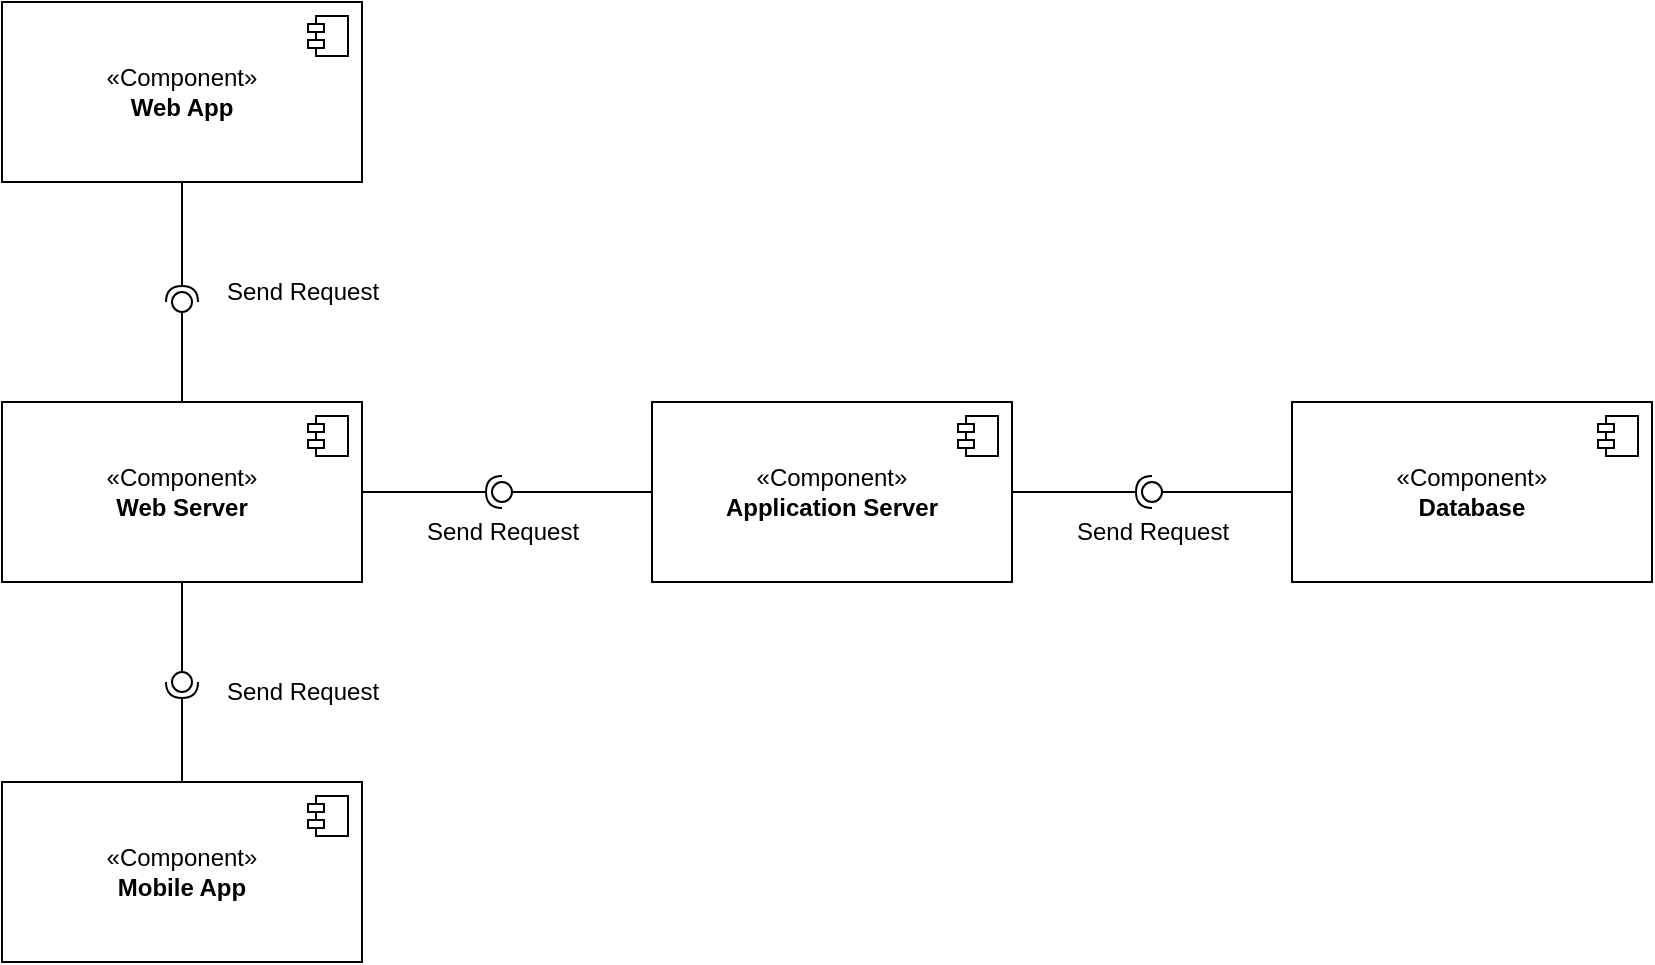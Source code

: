 <mxfile version="21.6.8" type="device">
  <diagram name="Page-1" id="5f0bae14-7c28-e335-631c-24af17079c00">
    <mxGraphModel dx="1639" dy="913" grid="1" gridSize="10" guides="1" tooltips="1" connect="1" arrows="1" fold="1" page="1" pageScale="1" pageWidth="1100" pageHeight="850" background="none" math="0" shadow="0">
      <root>
        <mxCell id="0" />
        <mxCell id="1" parent="0" />
        <mxCell id="ZLZzGSdw-Ar5hxi-TkYw-1" value="«Component»&lt;br&gt;&lt;b&gt;Web App&lt;/b&gt;" style="html=1;dropTarget=0;whiteSpace=wrap;" vertex="1" parent="1">
          <mxGeometry x="130" y="100" width="180" height="90" as="geometry" />
        </mxCell>
        <mxCell id="ZLZzGSdw-Ar5hxi-TkYw-2" value="" style="shape=module;jettyWidth=8;jettyHeight=4;" vertex="1" parent="ZLZzGSdw-Ar5hxi-TkYw-1">
          <mxGeometry x="1" width="20" height="20" relative="1" as="geometry">
            <mxPoint x="-27" y="7" as="offset" />
          </mxGeometry>
        </mxCell>
        <mxCell id="ZLZzGSdw-Ar5hxi-TkYw-3" value="«Component»&lt;br&gt;&lt;b&gt;Web Server&lt;/b&gt;" style="html=1;dropTarget=0;whiteSpace=wrap;" vertex="1" parent="1">
          <mxGeometry x="130" y="300" width="180" height="90" as="geometry" />
        </mxCell>
        <mxCell id="ZLZzGSdw-Ar5hxi-TkYw-4" value="" style="shape=module;jettyWidth=8;jettyHeight=4;" vertex="1" parent="ZLZzGSdw-Ar5hxi-TkYw-3">
          <mxGeometry x="1" width="20" height="20" relative="1" as="geometry">
            <mxPoint x="-27" y="7" as="offset" />
          </mxGeometry>
        </mxCell>
        <mxCell id="ZLZzGSdw-Ar5hxi-TkYw-5" value="«Component»&lt;br&gt;&lt;b&gt;Application Server&lt;/b&gt;" style="html=1;dropTarget=0;whiteSpace=wrap;" vertex="1" parent="1">
          <mxGeometry x="455" y="300" width="180" height="90" as="geometry" />
        </mxCell>
        <mxCell id="ZLZzGSdw-Ar5hxi-TkYw-6" value="" style="shape=module;jettyWidth=8;jettyHeight=4;" vertex="1" parent="ZLZzGSdw-Ar5hxi-TkYw-5">
          <mxGeometry x="1" width="20" height="20" relative="1" as="geometry">
            <mxPoint x="-27" y="7" as="offset" />
          </mxGeometry>
        </mxCell>
        <mxCell id="ZLZzGSdw-Ar5hxi-TkYw-7" value="«Component»&lt;br&gt;&lt;b&gt;Database&lt;/b&gt;" style="html=1;dropTarget=0;whiteSpace=wrap;" vertex="1" parent="1">
          <mxGeometry x="775" y="300" width="180" height="90" as="geometry" />
        </mxCell>
        <mxCell id="ZLZzGSdw-Ar5hxi-TkYw-8" value="" style="shape=module;jettyWidth=8;jettyHeight=4;" vertex="1" parent="ZLZzGSdw-Ar5hxi-TkYw-7">
          <mxGeometry x="1" width="20" height="20" relative="1" as="geometry">
            <mxPoint x="-27" y="7" as="offset" />
          </mxGeometry>
        </mxCell>
        <mxCell id="ZLZzGSdw-Ar5hxi-TkYw-9" value="«Component»&lt;br&gt;&lt;b&gt;Mobile App&lt;/b&gt;" style="html=1;dropTarget=0;whiteSpace=wrap;" vertex="1" parent="1">
          <mxGeometry x="130" y="490" width="180" height="90" as="geometry" />
        </mxCell>
        <mxCell id="ZLZzGSdw-Ar5hxi-TkYw-10" value="" style="shape=module;jettyWidth=8;jettyHeight=4;" vertex="1" parent="ZLZzGSdw-Ar5hxi-TkYw-9">
          <mxGeometry x="1" width="20" height="20" relative="1" as="geometry">
            <mxPoint x="-27" y="7" as="offset" />
          </mxGeometry>
        </mxCell>
        <mxCell id="ZLZzGSdw-Ar5hxi-TkYw-26" value="" style="rounded=0;orthogonalLoop=1;jettySize=auto;html=1;endArrow=halfCircle;endFill=0;endSize=6;strokeWidth=1;sketch=0;exitX=0.5;exitY=1;exitDx=0;exitDy=0;" edge="1" parent="1" source="ZLZzGSdw-Ar5hxi-TkYw-1">
          <mxGeometry relative="1" as="geometry">
            <mxPoint x="570" y="395" as="sourcePoint" />
            <mxPoint x="220" y="250" as="targetPoint" />
          </mxGeometry>
        </mxCell>
        <mxCell id="ZLZzGSdw-Ar5hxi-TkYw-27" value="" style="rounded=0;orthogonalLoop=1;jettySize=auto;html=1;endArrow=oval;endFill=0;sketch=0;sourcePerimeterSpacing=0;targetPerimeterSpacing=0;endSize=10;exitX=0.5;exitY=0;exitDx=0;exitDy=0;" edge="1" parent="1" source="ZLZzGSdw-Ar5hxi-TkYw-3">
          <mxGeometry relative="1" as="geometry">
            <mxPoint x="530" y="395" as="sourcePoint" />
            <mxPoint x="220" y="250" as="targetPoint" />
          </mxGeometry>
        </mxCell>
        <mxCell id="ZLZzGSdw-Ar5hxi-TkYw-28" value="" style="ellipse;whiteSpace=wrap;html=1;align=center;aspect=fixed;fillColor=none;strokeColor=none;resizable=0;perimeter=centerPerimeter;rotatable=0;allowArrows=0;points=[];outlineConnect=1;" vertex="1" parent="1">
          <mxGeometry x="600" y="390" width="10" height="10" as="geometry" />
        </mxCell>
        <mxCell id="ZLZzGSdw-Ar5hxi-TkYw-29" value="" style="rounded=0;orthogonalLoop=1;jettySize=auto;html=1;endArrow=halfCircle;endFill=0;endSize=6;strokeWidth=1;sketch=0;exitX=1;exitY=0.5;exitDx=0;exitDy=0;" edge="1" parent="1" source="ZLZzGSdw-Ar5hxi-TkYw-3">
          <mxGeometry relative="1" as="geometry">
            <mxPoint x="320" y="345" as="sourcePoint" />
            <mxPoint x="380" y="345" as="targetPoint" />
          </mxGeometry>
        </mxCell>
        <mxCell id="ZLZzGSdw-Ar5hxi-TkYw-30" value="" style="rounded=0;orthogonalLoop=1;jettySize=auto;html=1;endArrow=oval;endFill=0;sketch=0;sourcePerimeterSpacing=0;targetPerimeterSpacing=0;endSize=10;exitX=0;exitY=0.5;exitDx=0;exitDy=0;" edge="1" parent="1" source="ZLZzGSdw-Ar5hxi-TkYw-5">
          <mxGeometry relative="1" as="geometry">
            <mxPoint x="410" y="345" as="sourcePoint" />
            <mxPoint x="380" y="345" as="targetPoint" />
          </mxGeometry>
        </mxCell>
        <mxCell id="ZLZzGSdw-Ar5hxi-TkYw-31" value="" style="ellipse;whiteSpace=wrap;html=1;align=center;aspect=fixed;fillColor=none;strokeColor=none;resizable=0;perimeter=centerPerimeter;rotatable=0;allowArrows=0;points=[];outlineConnect=1;" vertex="1" parent="1">
          <mxGeometry x="530" y="400" width="10" height="10" as="geometry" />
        </mxCell>
        <mxCell id="ZLZzGSdw-Ar5hxi-TkYw-32" value="" style="rounded=0;orthogonalLoop=1;jettySize=auto;html=1;endArrow=halfCircle;endFill=0;endSize=6;strokeWidth=1;sketch=0;exitX=1;exitY=0.5;exitDx=0;exitDy=0;" edge="1" parent="1" source="ZLZzGSdw-Ar5hxi-TkYw-5">
          <mxGeometry relative="1" as="geometry">
            <mxPoint x="635" y="375" as="sourcePoint" />
            <mxPoint x="705" y="345" as="targetPoint" />
          </mxGeometry>
        </mxCell>
        <mxCell id="ZLZzGSdw-Ar5hxi-TkYw-33" value="" style="rounded=0;orthogonalLoop=1;jettySize=auto;html=1;endArrow=oval;endFill=0;sketch=0;sourcePerimeterSpacing=0;targetPerimeterSpacing=0;endSize=10;exitX=0;exitY=0.5;exitDx=0;exitDy=0;" edge="1" parent="1" source="ZLZzGSdw-Ar5hxi-TkYw-7">
          <mxGeometry relative="1" as="geometry">
            <mxPoint x="745" y="450" as="sourcePoint" />
            <mxPoint x="705" y="345" as="targetPoint" />
          </mxGeometry>
        </mxCell>
        <mxCell id="ZLZzGSdw-Ar5hxi-TkYw-34" value="" style="ellipse;whiteSpace=wrap;html=1;align=center;aspect=fixed;fillColor=none;strokeColor=none;resizable=0;perimeter=centerPerimeter;rotatable=0;allowArrows=0;points=[];outlineConnect=1;" vertex="1" parent="1">
          <mxGeometry x="610" y="370" width="10" height="10" as="geometry" />
        </mxCell>
        <mxCell id="ZLZzGSdw-Ar5hxi-TkYw-35" value="" style="rounded=0;orthogonalLoop=1;jettySize=auto;html=1;endArrow=halfCircle;endFill=0;endSize=6;strokeWidth=1;sketch=0;exitX=0.5;exitY=0;exitDx=0;exitDy=0;" edge="1" parent="1" source="ZLZzGSdw-Ar5hxi-TkYw-9">
          <mxGeometry relative="1" as="geometry">
            <mxPoint x="410" y="365" as="sourcePoint" />
            <mxPoint x="220" y="440" as="targetPoint" />
          </mxGeometry>
        </mxCell>
        <mxCell id="ZLZzGSdw-Ar5hxi-TkYw-36" value="" style="rounded=0;orthogonalLoop=1;jettySize=auto;html=1;endArrow=oval;endFill=0;sketch=0;sourcePerimeterSpacing=0;targetPerimeterSpacing=0;endSize=10;exitX=0.5;exitY=1;exitDx=0;exitDy=0;" edge="1" parent="1" source="ZLZzGSdw-Ar5hxi-TkYw-3">
          <mxGeometry relative="1" as="geometry">
            <mxPoint x="370" y="365" as="sourcePoint" />
            <mxPoint x="220" y="440" as="targetPoint" />
          </mxGeometry>
        </mxCell>
        <mxCell id="ZLZzGSdw-Ar5hxi-TkYw-37" value="" style="ellipse;whiteSpace=wrap;html=1;align=center;aspect=fixed;fillColor=none;strokeColor=none;resizable=0;perimeter=centerPerimeter;rotatable=0;allowArrows=0;points=[];outlineConnect=1;" vertex="1" parent="1">
          <mxGeometry x="440" y="360" width="10" height="10" as="geometry" />
        </mxCell>
        <mxCell id="ZLZzGSdw-Ar5hxi-TkYw-39" value="Send Request" style="text;html=1;align=center;verticalAlign=middle;resizable=0;points=[];autosize=1;strokeColor=none;fillColor=none;" vertex="1" parent="1">
          <mxGeometry x="230" y="230" width="100" height="30" as="geometry" />
        </mxCell>
        <mxCell id="ZLZzGSdw-Ar5hxi-TkYw-40" value="Send Request" style="text;html=1;align=center;verticalAlign=middle;resizable=0;points=[];autosize=1;strokeColor=none;fillColor=none;" vertex="1" parent="1">
          <mxGeometry x="655" y="350" width="100" height="30" as="geometry" />
        </mxCell>
        <mxCell id="ZLZzGSdw-Ar5hxi-TkYw-41" value="Send Request" style="text;html=1;align=center;verticalAlign=middle;resizable=0;points=[];autosize=1;strokeColor=none;fillColor=none;" vertex="1" parent="1">
          <mxGeometry x="330" y="350" width="100" height="30" as="geometry" />
        </mxCell>
        <mxCell id="ZLZzGSdw-Ar5hxi-TkYw-42" value="Send Request" style="text;html=1;align=center;verticalAlign=middle;resizable=0;points=[];autosize=1;strokeColor=none;fillColor=none;" vertex="1" parent="1">
          <mxGeometry x="230" y="430" width="100" height="30" as="geometry" />
        </mxCell>
      </root>
    </mxGraphModel>
  </diagram>
</mxfile>
